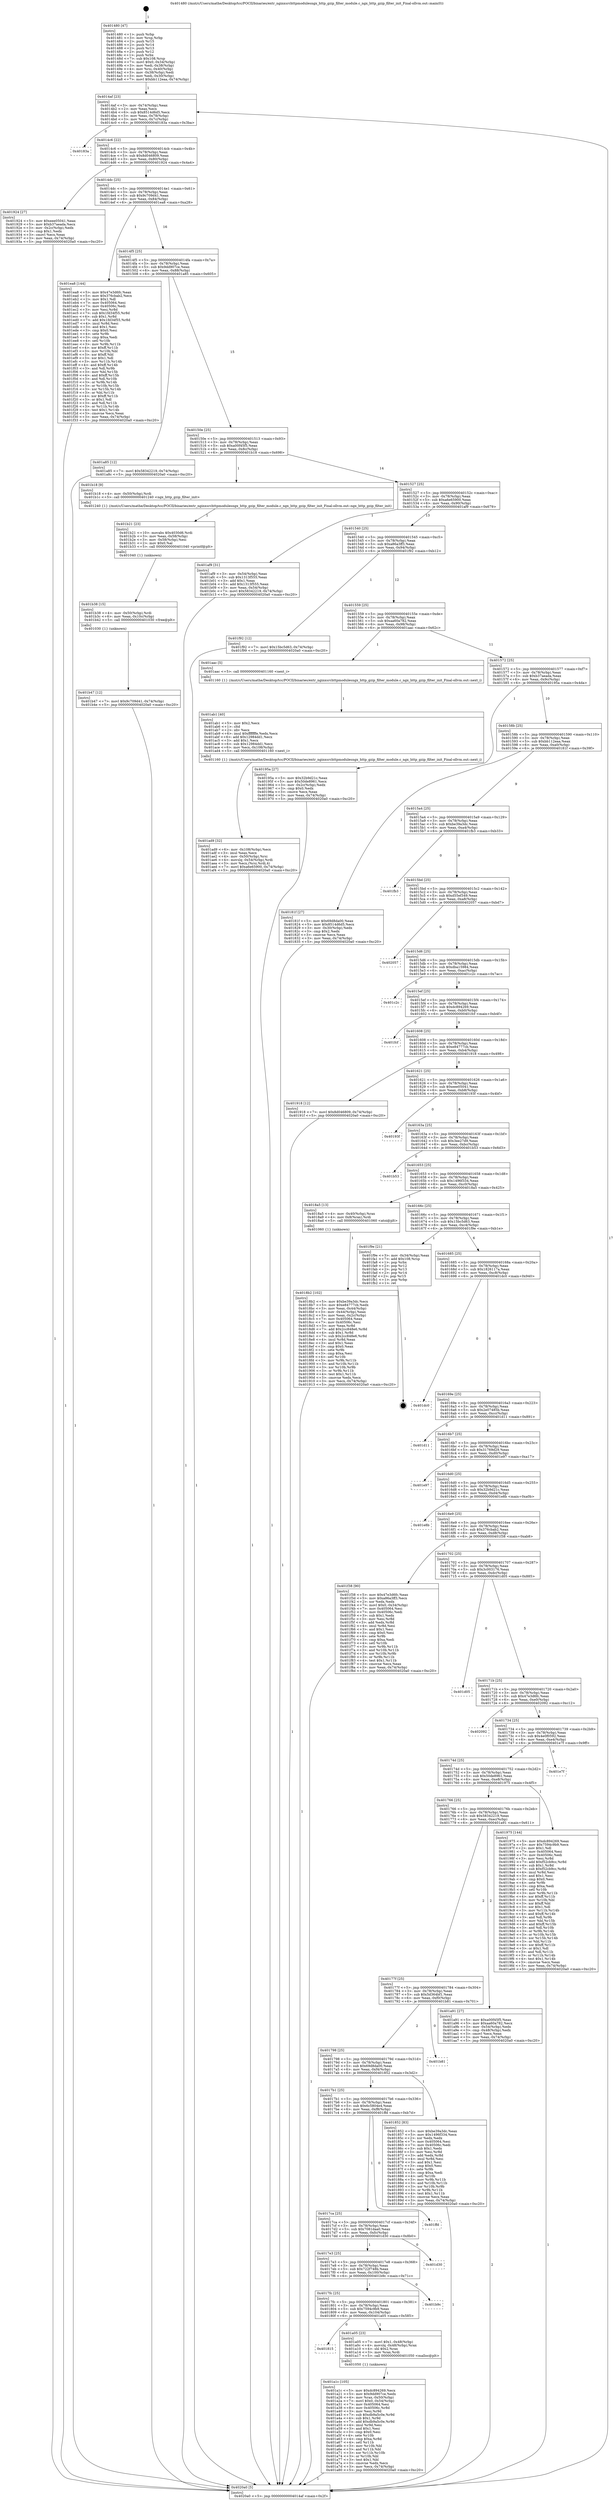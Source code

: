 digraph "0x401480" {
  label = "0x401480 (/mnt/c/Users/mathe/Desktop/tcc/POCII/binaries/extr_nginxsrchttpmodulesngx_http_gzip_filter_module.c_ngx_http_gzip_filter_init_Final-ollvm.out::main(0))"
  labelloc = "t"
  node[shape=record]

  Entry [label="",width=0.3,height=0.3,shape=circle,fillcolor=black,style=filled]
  "0x4014af" [label="{
     0x4014af [23]\l
     | [instrs]\l
     &nbsp;&nbsp;0x4014af \<+3\>: mov -0x74(%rbp),%eax\l
     &nbsp;&nbsp;0x4014b2 \<+2\>: mov %eax,%ecx\l
     &nbsp;&nbsp;0x4014b4 \<+6\>: sub $0x8514d6d5,%ecx\l
     &nbsp;&nbsp;0x4014ba \<+3\>: mov %eax,-0x78(%rbp)\l
     &nbsp;&nbsp;0x4014bd \<+3\>: mov %ecx,-0x7c(%rbp)\l
     &nbsp;&nbsp;0x4014c0 \<+6\>: je 000000000040183a \<main+0x3ba\>\l
  }"]
  "0x40183a" [label="{
     0x40183a\l
  }", style=dashed]
  "0x4014c6" [label="{
     0x4014c6 [22]\l
     | [instrs]\l
     &nbsp;&nbsp;0x4014c6 \<+5\>: jmp 00000000004014cb \<main+0x4b\>\l
     &nbsp;&nbsp;0x4014cb \<+3\>: mov -0x78(%rbp),%eax\l
     &nbsp;&nbsp;0x4014ce \<+5\>: sub $0x8d046809,%eax\l
     &nbsp;&nbsp;0x4014d3 \<+3\>: mov %eax,-0x80(%rbp)\l
     &nbsp;&nbsp;0x4014d6 \<+6\>: je 0000000000401924 \<main+0x4a4\>\l
  }"]
  Exit [label="",width=0.3,height=0.3,shape=circle,fillcolor=black,style=filled,peripheries=2]
  "0x401924" [label="{
     0x401924 [27]\l
     | [instrs]\l
     &nbsp;&nbsp;0x401924 \<+5\>: mov $0xeee05041,%eax\l
     &nbsp;&nbsp;0x401929 \<+5\>: mov $0xb37aeada,%ecx\l
     &nbsp;&nbsp;0x40192e \<+3\>: mov -0x2c(%rbp),%edx\l
     &nbsp;&nbsp;0x401931 \<+3\>: cmp $0x1,%edx\l
     &nbsp;&nbsp;0x401934 \<+3\>: cmovl %ecx,%eax\l
     &nbsp;&nbsp;0x401937 \<+3\>: mov %eax,-0x74(%rbp)\l
     &nbsp;&nbsp;0x40193a \<+5\>: jmp 00000000004020a0 \<main+0xc20\>\l
  }"]
  "0x4014dc" [label="{
     0x4014dc [25]\l
     | [instrs]\l
     &nbsp;&nbsp;0x4014dc \<+5\>: jmp 00000000004014e1 \<main+0x61\>\l
     &nbsp;&nbsp;0x4014e1 \<+3\>: mov -0x78(%rbp),%eax\l
     &nbsp;&nbsp;0x4014e4 \<+5\>: sub $0x9c709d41,%eax\l
     &nbsp;&nbsp;0x4014e9 \<+6\>: mov %eax,-0x84(%rbp)\l
     &nbsp;&nbsp;0x4014ef \<+6\>: je 0000000000401ea8 \<main+0xa28\>\l
  }"]
  "0x401b47" [label="{
     0x401b47 [12]\l
     | [instrs]\l
     &nbsp;&nbsp;0x401b47 \<+7\>: movl $0x9c709d41,-0x74(%rbp)\l
     &nbsp;&nbsp;0x401b4e \<+5\>: jmp 00000000004020a0 \<main+0xc20\>\l
  }"]
  "0x401ea8" [label="{
     0x401ea8 [144]\l
     | [instrs]\l
     &nbsp;&nbsp;0x401ea8 \<+5\>: mov $0x47e3d6fc,%eax\l
     &nbsp;&nbsp;0x401ead \<+5\>: mov $0x376cbab2,%ecx\l
     &nbsp;&nbsp;0x401eb2 \<+2\>: mov $0x1,%dl\l
     &nbsp;&nbsp;0x401eb4 \<+7\>: mov 0x405064,%esi\l
     &nbsp;&nbsp;0x401ebb \<+7\>: mov 0x40506c,%edi\l
     &nbsp;&nbsp;0x401ec2 \<+3\>: mov %esi,%r8d\l
     &nbsp;&nbsp;0x401ec5 \<+7\>: sub $0x1fd34f55,%r8d\l
     &nbsp;&nbsp;0x401ecc \<+4\>: sub $0x1,%r8d\l
     &nbsp;&nbsp;0x401ed0 \<+7\>: add $0x1fd34f55,%r8d\l
     &nbsp;&nbsp;0x401ed7 \<+4\>: imul %r8d,%esi\l
     &nbsp;&nbsp;0x401edb \<+3\>: and $0x1,%esi\l
     &nbsp;&nbsp;0x401ede \<+3\>: cmp $0x0,%esi\l
     &nbsp;&nbsp;0x401ee1 \<+4\>: sete %r9b\l
     &nbsp;&nbsp;0x401ee5 \<+3\>: cmp $0xa,%edi\l
     &nbsp;&nbsp;0x401ee8 \<+4\>: setl %r10b\l
     &nbsp;&nbsp;0x401eec \<+3\>: mov %r9b,%r11b\l
     &nbsp;&nbsp;0x401eef \<+4\>: xor $0xff,%r11b\l
     &nbsp;&nbsp;0x401ef3 \<+3\>: mov %r10b,%bl\l
     &nbsp;&nbsp;0x401ef6 \<+3\>: xor $0xff,%bl\l
     &nbsp;&nbsp;0x401ef9 \<+3\>: xor $0x1,%dl\l
     &nbsp;&nbsp;0x401efc \<+3\>: mov %r11b,%r14b\l
     &nbsp;&nbsp;0x401eff \<+4\>: and $0xff,%r14b\l
     &nbsp;&nbsp;0x401f03 \<+3\>: and %dl,%r9b\l
     &nbsp;&nbsp;0x401f06 \<+3\>: mov %bl,%r15b\l
     &nbsp;&nbsp;0x401f09 \<+4\>: and $0xff,%r15b\l
     &nbsp;&nbsp;0x401f0d \<+3\>: and %dl,%r10b\l
     &nbsp;&nbsp;0x401f10 \<+3\>: or %r9b,%r14b\l
     &nbsp;&nbsp;0x401f13 \<+3\>: or %r10b,%r15b\l
     &nbsp;&nbsp;0x401f16 \<+3\>: xor %r15b,%r14b\l
     &nbsp;&nbsp;0x401f19 \<+3\>: or %bl,%r11b\l
     &nbsp;&nbsp;0x401f1c \<+4\>: xor $0xff,%r11b\l
     &nbsp;&nbsp;0x401f20 \<+3\>: or $0x1,%dl\l
     &nbsp;&nbsp;0x401f23 \<+3\>: and %dl,%r11b\l
     &nbsp;&nbsp;0x401f26 \<+3\>: or %r11b,%r14b\l
     &nbsp;&nbsp;0x401f29 \<+4\>: test $0x1,%r14b\l
     &nbsp;&nbsp;0x401f2d \<+3\>: cmovne %ecx,%eax\l
     &nbsp;&nbsp;0x401f30 \<+3\>: mov %eax,-0x74(%rbp)\l
     &nbsp;&nbsp;0x401f33 \<+5\>: jmp 00000000004020a0 \<main+0xc20\>\l
  }"]
  "0x4014f5" [label="{
     0x4014f5 [25]\l
     | [instrs]\l
     &nbsp;&nbsp;0x4014f5 \<+5\>: jmp 00000000004014fa \<main+0x7a\>\l
     &nbsp;&nbsp;0x4014fa \<+3\>: mov -0x78(%rbp),%eax\l
     &nbsp;&nbsp;0x4014fd \<+5\>: sub $0x9dd907ce,%eax\l
     &nbsp;&nbsp;0x401502 \<+6\>: mov %eax,-0x88(%rbp)\l
     &nbsp;&nbsp;0x401508 \<+6\>: je 0000000000401a85 \<main+0x605\>\l
  }"]
  "0x401b38" [label="{
     0x401b38 [15]\l
     | [instrs]\l
     &nbsp;&nbsp;0x401b38 \<+4\>: mov -0x50(%rbp),%rdi\l
     &nbsp;&nbsp;0x401b3c \<+6\>: mov %eax,-0x10c(%rbp)\l
     &nbsp;&nbsp;0x401b42 \<+5\>: call 0000000000401030 \<free@plt\>\l
     | [calls]\l
     &nbsp;&nbsp;0x401030 \{1\} (unknown)\l
  }"]
  "0x401a85" [label="{
     0x401a85 [12]\l
     | [instrs]\l
     &nbsp;&nbsp;0x401a85 \<+7\>: movl $0x58342219,-0x74(%rbp)\l
     &nbsp;&nbsp;0x401a8c \<+5\>: jmp 00000000004020a0 \<main+0xc20\>\l
  }"]
  "0x40150e" [label="{
     0x40150e [25]\l
     | [instrs]\l
     &nbsp;&nbsp;0x40150e \<+5\>: jmp 0000000000401513 \<main+0x93\>\l
     &nbsp;&nbsp;0x401513 \<+3\>: mov -0x78(%rbp),%eax\l
     &nbsp;&nbsp;0x401516 \<+5\>: sub $0xa00f45f5,%eax\l
     &nbsp;&nbsp;0x40151b \<+6\>: mov %eax,-0x8c(%rbp)\l
     &nbsp;&nbsp;0x401521 \<+6\>: je 0000000000401b18 \<main+0x698\>\l
  }"]
  "0x401b21" [label="{
     0x401b21 [23]\l
     | [instrs]\l
     &nbsp;&nbsp;0x401b21 \<+10\>: movabs $0x4030d6,%rdi\l
     &nbsp;&nbsp;0x401b2b \<+3\>: mov %eax,-0x58(%rbp)\l
     &nbsp;&nbsp;0x401b2e \<+3\>: mov -0x58(%rbp),%esi\l
     &nbsp;&nbsp;0x401b31 \<+2\>: mov $0x0,%al\l
     &nbsp;&nbsp;0x401b33 \<+5\>: call 0000000000401040 \<printf@plt\>\l
     | [calls]\l
     &nbsp;&nbsp;0x401040 \{1\} (unknown)\l
  }"]
  "0x401b18" [label="{
     0x401b18 [9]\l
     | [instrs]\l
     &nbsp;&nbsp;0x401b18 \<+4\>: mov -0x50(%rbp),%rdi\l
     &nbsp;&nbsp;0x401b1c \<+5\>: call 0000000000401240 \<ngx_http_gzip_filter_init\>\l
     | [calls]\l
     &nbsp;&nbsp;0x401240 \{1\} (/mnt/c/Users/mathe/Desktop/tcc/POCII/binaries/extr_nginxsrchttpmodulesngx_http_gzip_filter_module.c_ngx_http_gzip_filter_init_Final-ollvm.out::ngx_http_gzip_filter_init)\l
  }"]
  "0x401527" [label="{
     0x401527 [25]\l
     | [instrs]\l
     &nbsp;&nbsp;0x401527 \<+5\>: jmp 000000000040152c \<main+0xac\>\l
     &nbsp;&nbsp;0x40152c \<+3\>: mov -0x78(%rbp),%eax\l
     &nbsp;&nbsp;0x40152f \<+5\>: sub $0xa6e65900,%eax\l
     &nbsp;&nbsp;0x401534 \<+6\>: mov %eax,-0x90(%rbp)\l
     &nbsp;&nbsp;0x40153a \<+6\>: je 0000000000401af9 \<main+0x679\>\l
  }"]
  "0x401ad9" [label="{
     0x401ad9 [32]\l
     | [instrs]\l
     &nbsp;&nbsp;0x401ad9 \<+6\>: mov -0x108(%rbp),%ecx\l
     &nbsp;&nbsp;0x401adf \<+3\>: imul %eax,%ecx\l
     &nbsp;&nbsp;0x401ae2 \<+4\>: mov -0x50(%rbp),%rsi\l
     &nbsp;&nbsp;0x401ae6 \<+4\>: movslq -0x54(%rbp),%rdi\l
     &nbsp;&nbsp;0x401aea \<+3\>: mov %ecx,(%rsi,%rdi,4)\l
     &nbsp;&nbsp;0x401aed \<+7\>: movl $0xa6e65900,-0x74(%rbp)\l
     &nbsp;&nbsp;0x401af4 \<+5\>: jmp 00000000004020a0 \<main+0xc20\>\l
  }"]
  "0x401af9" [label="{
     0x401af9 [31]\l
     | [instrs]\l
     &nbsp;&nbsp;0x401af9 \<+3\>: mov -0x54(%rbp),%eax\l
     &nbsp;&nbsp;0x401afc \<+5\>: sub $0x1313f555,%eax\l
     &nbsp;&nbsp;0x401b01 \<+3\>: add $0x1,%eax\l
     &nbsp;&nbsp;0x401b04 \<+5\>: add $0x1313f555,%eax\l
     &nbsp;&nbsp;0x401b09 \<+3\>: mov %eax,-0x54(%rbp)\l
     &nbsp;&nbsp;0x401b0c \<+7\>: movl $0x58342219,-0x74(%rbp)\l
     &nbsp;&nbsp;0x401b13 \<+5\>: jmp 00000000004020a0 \<main+0xc20\>\l
  }"]
  "0x401540" [label="{
     0x401540 [25]\l
     | [instrs]\l
     &nbsp;&nbsp;0x401540 \<+5\>: jmp 0000000000401545 \<main+0xc5\>\l
     &nbsp;&nbsp;0x401545 \<+3\>: mov -0x78(%rbp),%eax\l
     &nbsp;&nbsp;0x401548 \<+5\>: sub $0xa86a3ff3,%eax\l
     &nbsp;&nbsp;0x40154d \<+6\>: mov %eax,-0x94(%rbp)\l
     &nbsp;&nbsp;0x401553 \<+6\>: je 0000000000401f92 \<main+0xb12\>\l
  }"]
  "0x401ab1" [label="{
     0x401ab1 [40]\l
     | [instrs]\l
     &nbsp;&nbsp;0x401ab1 \<+5\>: mov $0x2,%ecx\l
     &nbsp;&nbsp;0x401ab6 \<+1\>: cltd\l
     &nbsp;&nbsp;0x401ab7 \<+2\>: idiv %ecx\l
     &nbsp;&nbsp;0x401ab9 \<+6\>: imul $0xfffffffe,%edx,%ecx\l
     &nbsp;&nbsp;0x401abf \<+6\>: add $0x12984dd1,%ecx\l
     &nbsp;&nbsp;0x401ac5 \<+3\>: add $0x1,%ecx\l
     &nbsp;&nbsp;0x401ac8 \<+6\>: sub $0x12984dd1,%ecx\l
     &nbsp;&nbsp;0x401ace \<+6\>: mov %ecx,-0x108(%rbp)\l
     &nbsp;&nbsp;0x401ad4 \<+5\>: call 0000000000401160 \<next_i\>\l
     | [calls]\l
     &nbsp;&nbsp;0x401160 \{1\} (/mnt/c/Users/mathe/Desktop/tcc/POCII/binaries/extr_nginxsrchttpmodulesngx_http_gzip_filter_module.c_ngx_http_gzip_filter_init_Final-ollvm.out::next_i)\l
  }"]
  "0x401f92" [label="{
     0x401f92 [12]\l
     | [instrs]\l
     &nbsp;&nbsp;0x401f92 \<+7\>: movl $0x15bc5d63,-0x74(%rbp)\l
     &nbsp;&nbsp;0x401f99 \<+5\>: jmp 00000000004020a0 \<main+0xc20\>\l
  }"]
  "0x401559" [label="{
     0x401559 [25]\l
     | [instrs]\l
     &nbsp;&nbsp;0x401559 \<+5\>: jmp 000000000040155e \<main+0xde\>\l
     &nbsp;&nbsp;0x40155e \<+3\>: mov -0x78(%rbp),%eax\l
     &nbsp;&nbsp;0x401561 \<+5\>: sub $0xaa60a782,%eax\l
     &nbsp;&nbsp;0x401566 \<+6\>: mov %eax,-0x98(%rbp)\l
     &nbsp;&nbsp;0x40156c \<+6\>: je 0000000000401aac \<main+0x62c\>\l
  }"]
  "0x401a1c" [label="{
     0x401a1c [105]\l
     | [instrs]\l
     &nbsp;&nbsp;0x401a1c \<+5\>: mov $0xdc894269,%ecx\l
     &nbsp;&nbsp;0x401a21 \<+5\>: mov $0x9dd907ce,%edx\l
     &nbsp;&nbsp;0x401a26 \<+4\>: mov %rax,-0x50(%rbp)\l
     &nbsp;&nbsp;0x401a2a \<+7\>: movl $0x0,-0x54(%rbp)\l
     &nbsp;&nbsp;0x401a31 \<+7\>: mov 0x405064,%esi\l
     &nbsp;&nbsp;0x401a38 \<+8\>: mov 0x40506c,%r8d\l
     &nbsp;&nbsp;0x401a40 \<+3\>: mov %esi,%r9d\l
     &nbsp;&nbsp;0x401a43 \<+7\>: sub $0xdb9a5c0e,%r9d\l
     &nbsp;&nbsp;0x401a4a \<+4\>: sub $0x1,%r9d\l
     &nbsp;&nbsp;0x401a4e \<+7\>: add $0xdb9a5c0e,%r9d\l
     &nbsp;&nbsp;0x401a55 \<+4\>: imul %r9d,%esi\l
     &nbsp;&nbsp;0x401a59 \<+3\>: and $0x1,%esi\l
     &nbsp;&nbsp;0x401a5c \<+3\>: cmp $0x0,%esi\l
     &nbsp;&nbsp;0x401a5f \<+4\>: sete %r10b\l
     &nbsp;&nbsp;0x401a63 \<+4\>: cmp $0xa,%r8d\l
     &nbsp;&nbsp;0x401a67 \<+4\>: setl %r11b\l
     &nbsp;&nbsp;0x401a6b \<+3\>: mov %r10b,%bl\l
     &nbsp;&nbsp;0x401a6e \<+3\>: and %r11b,%bl\l
     &nbsp;&nbsp;0x401a71 \<+3\>: xor %r11b,%r10b\l
     &nbsp;&nbsp;0x401a74 \<+3\>: or %r10b,%bl\l
     &nbsp;&nbsp;0x401a77 \<+3\>: test $0x1,%bl\l
     &nbsp;&nbsp;0x401a7a \<+3\>: cmovne %edx,%ecx\l
     &nbsp;&nbsp;0x401a7d \<+3\>: mov %ecx,-0x74(%rbp)\l
     &nbsp;&nbsp;0x401a80 \<+5\>: jmp 00000000004020a0 \<main+0xc20\>\l
  }"]
  "0x401aac" [label="{
     0x401aac [5]\l
     | [instrs]\l
     &nbsp;&nbsp;0x401aac \<+5\>: call 0000000000401160 \<next_i\>\l
     | [calls]\l
     &nbsp;&nbsp;0x401160 \{1\} (/mnt/c/Users/mathe/Desktop/tcc/POCII/binaries/extr_nginxsrchttpmodulesngx_http_gzip_filter_module.c_ngx_http_gzip_filter_init_Final-ollvm.out::next_i)\l
  }"]
  "0x401572" [label="{
     0x401572 [25]\l
     | [instrs]\l
     &nbsp;&nbsp;0x401572 \<+5\>: jmp 0000000000401577 \<main+0xf7\>\l
     &nbsp;&nbsp;0x401577 \<+3\>: mov -0x78(%rbp),%eax\l
     &nbsp;&nbsp;0x40157a \<+5\>: sub $0xb37aeada,%eax\l
     &nbsp;&nbsp;0x40157f \<+6\>: mov %eax,-0x9c(%rbp)\l
     &nbsp;&nbsp;0x401585 \<+6\>: je 000000000040195a \<main+0x4da\>\l
  }"]
  "0x401815" [label="{
     0x401815\l
  }", style=dashed]
  "0x40195a" [label="{
     0x40195a [27]\l
     | [instrs]\l
     &nbsp;&nbsp;0x40195a \<+5\>: mov $0x32b9d21c,%eax\l
     &nbsp;&nbsp;0x40195f \<+5\>: mov $0x50de8961,%ecx\l
     &nbsp;&nbsp;0x401964 \<+3\>: mov -0x2c(%rbp),%edx\l
     &nbsp;&nbsp;0x401967 \<+3\>: cmp $0x0,%edx\l
     &nbsp;&nbsp;0x40196a \<+3\>: cmove %ecx,%eax\l
     &nbsp;&nbsp;0x40196d \<+3\>: mov %eax,-0x74(%rbp)\l
     &nbsp;&nbsp;0x401970 \<+5\>: jmp 00000000004020a0 \<main+0xc20\>\l
  }"]
  "0x40158b" [label="{
     0x40158b [25]\l
     | [instrs]\l
     &nbsp;&nbsp;0x40158b \<+5\>: jmp 0000000000401590 \<main+0x110\>\l
     &nbsp;&nbsp;0x401590 \<+3\>: mov -0x78(%rbp),%eax\l
     &nbsp;&nbsp;0x401593 \<+5\>: sub $0xbb112eaa,%eax\l
     &nbsp;&nbsp;0x401598 \<+6\>: mov %eax,-0xa0(%rbp)\l
     &nbsp;&nbsp;0x40159e \<+6\>: je 000000000040181f \<main+0x39f\>\l
  }"]
  "0x401a05" [label="{
     0x401a05 [23]\l
     | [instrs]\l
     &nbsp;&nbsp;0x401a05 \<+7\>: movl $0x1,-0x48(%rbp)\l
     &nbsp;&nbsp;0x401a0c \<+4\>: movslq -0x48(%rbp),%rax\l
     &nbsp;&nbsp;0x401a10 \<+4\>: shl $0x2,%rax\l
     &nbsp;&nbsp;0x401a14 \<+3\>: mov %rax,%rdi\l
     &nbsp;&nbsp;0x401a17 \<+5\>: call 0000000000401050 \<malloc@plt\>\l
     | [calls]\l
     &nbsp;&nbsp;0x401050 \{1\} (unknown)\l
  }"]
  "0x40181f" [label="{
     0x40181f [27]\l
     | [instrs]\l
     &nbsp;&nbsp;0x40181f \<+5\>: mov $0x69d8da00,%eax\l
     &nbsp;&nbsp;0x401824 \<+5\>: mov $0x8514d6d5,%ecx\l
     &nbsp;&nbsp;0x401829 \<+3\>: mov -0x30(%rbp),%edx\l
     &nbsp;&nbsp;0x40182c \<+3\>: cmp $0x2,%edx\l
     &nbsp;&nbsp;0x40182f \<+3\>: cmovne %ecx,%eax\l
     &nbsp;&nbsp;0x401832 \<+3\>: mov %eax,-0x74(%rbp)\l
     &nbsp;&nbsp;0x401835 \<+5\>: jmp 00000000004020a0 \<main+0xc20\>\l
  }"]
  "0x4015a4" [label="{
     0x4015a4 [25]\l
     | [instrs]\l
     &nbsp;&nbsp;0x4015a4 \<+5\>: jmp 00000000004015a9 \<main+0x129\>\l
     &nbsp;&nbsp;0x4015a9 \<+3\>: mov -0x78(%rbp),%eax\l
     &nbsp;&nbsp;0x4015ac \<+5\>: sub $0xbe39a3dc,%eax\l
     &nbsp;&nbsp;0x4015b1 \<+6\>: mov %eax,-0xa4(%rbp)\l
     &nbsp;&nbsp;0x4015b7 \<+6\>: je 0000000000401fb3 \<main+0xb33\>\l
  }"]
  "0x4020a0" [label="{
     0x4020a0 [5]\l
     | [instrs]\l
     &nbsp;&nbsp;0x4020a0 \<+5\>: jmp 00000000004014af \<main+0x2f\>\l
  }"]
  "0x401480" [label="{
     0x401480 [47]\l
     | [instrs]\l
     &nbsp;&nbsp;0x401480 \<+1\>: push %rbp\l
     &nbsp;&nbsp;0x401481 \<+3\>: mov %rsp,%rbp\l
     &nbsp;&nbsp;0x401484 \<+2\>: push %r15\l
     &nbsp;&nbsp;0x401486 \<+2\>: push %r14\l
     &nbsp;&nbsp;0x401488 \<+2\>: push %r13\l
     &nbsp;&nbsp;0x40148a \<+2\>: push %r12\l
     &nbsp;&nbsp;0x40148c \<+1\>: push %rbx\l
     &nbsp;&nbsp;0x40148d \<+7\>: sub $0x108,%rsp\l
     &nbsp;&nbsp;0x401494 \<+7\>: movl $0x0,-0x34(%rbp)\l
     &nbsp;&nbsp;0x40149b \<+3\>: mov %edi,-0x38(%rbp)\l
     &nbsp;&nbsp;0x40149e \<+4\>: mov %rsi,-0x40(%rbp)\l
     &nbsp;&nbsp;0x4014a2 \<+3\>: mov -0x38(%rbp),%edi\l
     &nbsp;&nbsp;0x4014a5 \<+3\>: mov %edi,-0x30(%rbp)\l
     &nbsp;&nbsp;0x4014a8 \<+7\>: movl $0xbb112eaa,-0x74(%rbp)\l
  }"]
  "0x4017fc" [label="{
     0x4017fc [25]\l
     | [instrs]\l
     &nbsp;&nbsp;0x4017fc \<+5\>: jmp 0000000000401801 \<main+0x381\>\l
     &nbsp;&nbsp;0x401801 \<+3\>: mov -0x78(%rbp),%eax\l
     &nbsp;&nbsp;0x401804 \<+5\>: sub $0x7594c9b9,%eax\l
     &nbsp;&nbsp;0x401809 \<+6\>: mov %eax,-0x104(%rbp)\l
     &nbsp;&nbsp;0x40180f \<+6\>: je 0000000000401a05 \<main+0x585\>\l
  }"]
  "0x401fb3" [label="{
     0x401fb3\l
  }", style=dashed]
  "0x4015bd" [label="{
     0x4015bd [25]\l
     | [instrs]\l
     &nbsp;&nbsp;0x4015bd \<+5\>: jmp 00000000004015c2 \<main+0x142\>\l
     &nbsp;&nbsp;0x4015c2 \<+3\>: mov -0x78(%rbp),%eax\l
     &nbsp;&nbsp;0x4015c5 \<+5\>: sub $0xd55ef349,%eax\l
     &nbsp;&nbsp;0x4015ca \<+6\>: mov %eax,-0xa8(%rbp)\l
     &nbsp;&nbsp;0x4015d0 \<+6\>: je 0000000000402057 \<main+0xbd7\>\l
  }"]
  "0x401b9c" [label="{
     0x401b9c\l
  }", style=dashed]
  "0x402057" [label="{
     0x402057\l
  }", style=dashed]
  "0x4015d6" [label="{
     0x4015d6 [25]\l
     | [instrs]\l
     &nbsp;&nbsp;0x4015d6 \<+5\>: jmp 00000000004015db \<main+0x15b\>\l
     &nbsp;&nbsp;0x4015db \<+3\>: mov -0x78(%rbp),%eax\l
     &nbsp;&nbsp;0x4015de \<+5\>: sub $0xdba15984,%eax\l
     &nbsp;&nbsp;0x4015e3 \<+6\>: mov %eax,-0xac(%rbp)\l
     &nbsp;&nbsp;0x4015e9 \<+6\>: je 0000000000401c2c \<main+0x7ac\>\l
  }"]
  "0x4017e3" [label="{
     0x4017e3 [25]\l
     | [instrs]\l
     &nbsp;&nbsp;0x4017e3 \<+5\>: jmp 00000000004017e8 \<main+0x368\>\l
     &nbsp;&nbsp;0x4017e8 \<+3\>: mov -0x78(%rbp),%eax\l
     &nbsp;&nbsp;0x4017eb \<+5\>: sub $0x722f748b,%eax\l
     &nbsp;&nbsp;0x4017f0 \<+6\>: mov %eax,-0x100(%rbp)\l
     &nbsp;&nbsp;0x4017f6 \<+6\>: je 0000000000401b9c \<main+0x71c\>\l
  }"]
  "0x401c2c" [label="{
     0x401c2c\l
  }", style=dashed]
  "0x4015ef" [label="{
     0x4015ef [25]\l
     | [instrs]\l
     &nbsp;&nbsp;0x4015ef \<+5\>: jmp 00000000004015f4 \<main+0x174\>\l
     &nbsp;&nbsp;0x4015f4 \<+3\>: mov -0x78(%rbp),%eax\l
     &nbsp;&nbsp;0x4015f7 \<+5\>: sub $0xdc894269,%eax\l
     &nbsp;&nbsp;0x4015fc \<+6\>: mov %eax,-0xb0(%rbp)\l
     &nbsp;&nbsp;0x401602 \<+6\>: je 0000000000401fcf \<main+0xb4f\>\l
  }"]
  "0x401d30" [label="{
     0x401d30\l
  }", style=dashed]
  "0x401fcf" [label="{
     0x401fcf\l
  }", style=dashed]
  "0x401608" [label="{
     0x401608 [25]\l
     | [instrs]\l
     &nbsp;&nbsp;0x401608 \<+5\>: jmp 000000000040160d \<main+0x18d\>\l
     &nbsp;&nbsp;0x40160d \<+3\>: mov -0x78(%rbp),%eax\l
     &nbsp;&nbsp;0x401610 \<+5\>: sub $0xe84777cb,%eax\l
     &nbsp;&nbsp;0x401615 \<+6\>: mov %eax,-0xb4(%rbp)\l
     &nbsp;&nbsp;0x40161b \<+6\>: je 0000000000401918 \<main+0x498\>\l
  }"]
  "0x4017ca" [label="{
     0x4017ca [25]\l
     | [instrs]\l
     &nbsp;&nbsp;0x4017ca \<+5\>: jmp 00000000004017cf \<main+0x34f\>\l
     &nbsp;&nbsp;0x4017cf \<+3\>: mov -0x78(%rbp),%eax\l
     &nbsp;&nbsp;0x4017d2 \<+5\>: sub $0x7081daa0,%eax\l
     &nbsp;&nbsp;0x4017d7 \<+6\>: mov %eax,-0xfc(%rbp)\l
     &nbsp;&nbsp;0x4017dd \<+6\>: je 0000000000401d30 \<main+0x8b0\>\l
  }"]
  "0x401918" [label="{
     0x401918 [12]\l
     | [instrs]\l
     &nbsp;&nbsp;0x401918 \<+7\>: movl $0x8d046809,-0x74(%rbp)\l
     &nbsp;&nbsp;0x40191f \<+5\>: jmp 00000000004020a0 \<main+0xc20\>\l
  }"]
  "0x401621" [label="{
     0x401621 [25]\l
     | [instrs]\l
     &nbsp;&nbsp;0x401621 \<+5\>: jmp 0000000000401626 \<main+0x1a6\>\l
     &nbsp;&nbsp;0x401626 \<+3\>: mov -0x78(%rbp),%eax\l
     &nbsp;&nbsp;0x401629 \<+5\>: sub $0xeee05041,%eax\l
     &nbsp;&nbsp;0x40162e \<+6\>: mov %eax,-0xb8(%rbp)\l
     &nbsp;&nbsp;0x401634 \<+6\>: je 000000000040193f \<main+0x4bf\>\l
  }"]
  "0x401ffd" [label="{
     0x401ffd\l
  }", style=dashed]
  "0x40193f" [label="{
     0x40193f\l
  }", style=dashed]
  "0x40163a" [label="{
     0x40163a [25]\l
     | [instrs]\l
     &nbsp;&nbsp;0x40163a \<+5\>: jmp 000000000040163f \<main+0x1bf\>\l
     &nbsp;&nbsp;0x40163f \<+3\>: mov -0x78(%rbp),%eax\l
     &nbsp;&nbsp;0x401642 \<+5\>: sub $0x3ee27d9,%eax\l
     &nbsp;&nbsp;0x401647 \<+6\>: mov %eax,-0xbc(%rbp)\l
     &nbsp;&nbsp;0x40164d \<+6\>: je 0000000000401b53 \<main+0x6d3\>\l
  }"]
  "0x4018b2" [label="{
     0x4018b2 [102]\l
     | [instrs]\l
     &nbsp;&nbsp;0x4018b2 \<+5\>: mov $0xbe39a3dc,%ecx\l
     &nbsp;&nbsp;0x4018b7 \<+5\>: mov $0xe84777cb,%edx\l
     &nbsp;&nbsp;0x4018bc \<+3\>: mov %eax,-0x44(%rbp)\l
     &nbsp;&nbsp;0x4018bf \<+3\>: mov -0x44(%rbp),%eax\l
     &nbsp;&nbsp;0x4018c2 \<+3\>: mov %eax,-0x2c(%rbp)\l
     &nbsp;&nbsp;0x4018c5 \<+7\>: mov 0x405064,%eax\l
     &nbsp;&nbsp;0x4018cc \<+7\>: mov 0x40506c,%esi\l
     &nbsp;&nbsp;0x4018d3 \<+3\>: mov %eax,%r8d\l
     &nbsp;&nbsp;0x4018d6 \<+7\>: add $0x2cc848e6,%r8d\l
     &nbsp;&nbsp;0x4018dd \<+4\>: sub $0x1,%r8d\l
     &nbsp;&nbsp;0x4018e1 \<+7\>: sub $0x2cc848e6,%r8d\l
     &nbsp;&nbsp;0x4018e8 \<+4\>: imul %r8d,%eax\l
     &nbsp;&nbsp;0x4018ec \<+3\>: and $0x1,%eax\l
     &nbsp;&nbsp;0x4018ef \<+3\>: cmp $0x0,%eax\l
     &nbsp;&nbsp;0x4018f2 \<+4\>: sete %r9b\l
     &nbsp;&nbsp;0x4018f6 \<+3\>: cmp $0xa,%esi\l
     &nbsp;&nbsp;0x4018f9 \<+4\>: setl %r10b\l
     &nbsp;&nbsp;0x4018fd \<+3\>: mov %r9b,%r11b\l
     &nbsp;&nbsp;0x401900 \<+3\>: and %r10b,%r11b\l
     &nbsp;&nbsp;0x401903 \<+3\>: xor %r10b,%r9b\l
     &nbsp;&nbsp;0x401906 \<+3\>: or %r9b,%r11b\l
     &nbsp;&nbsp;0x401909 \<+4\>: test $0x1,%r11b\l
     &nbsp;&nbsp;0x40190d \<+3\>: cmovne %edx,%ecx\l
     &nbsp;&nbsp;0x401910 \<+3\>: mov %ecx,-0x74(%rbp)\l
     &nbsp;&nbsp;0x401913 \<+5\>: jmp 00000000004020a0 \<main+0xc20\>\l
  }"]
  "0x401b53" [label="{
     0x401b53\l
  }", style=dashed]
  "0x401653" [label="{
     0x401653 [25]\l
     | [instrs]\l
     &nbsp;&nbsp;0x401653 \<+5\>: jmp 0000000000401658 \<main+0x1d8\>\l
     &nbsp;&nbsp;0x401658 \<+3\>: mov -0x78(%rbp),%eax\l
     &nbsp;&nbsp;0x40165b \<+5\>: sub $0x1496f334,%eax\l
     &nbsp;&nbsp;0x401660 \<+6\>: mov %eax,-0xc0(%rbp)\l
     &nbsp;&nbsp;0x401666 \<+6\>: je 00000000004018a5 \<main+0x425\>\l
  }"]
  "0x4017b1" [label="{
     0x4017b1 [25]\l
     | [instrs]\l
     &nbsp;&nbsp;0x4017b1 \<+5\>: jmp 00000000004017b6 \<main+0x336\>\l
     &nbsp;&nbsp;0x4017b6 \<+3\>: mov -0x78(%rbp),%eax\l
     &nbsp;&nbsp;0x4017b9 \<+5\>: sub $0x6c5804e4,%eax\l
     &nbsp;&nbsp;0x4017be \<+6\>: mov %eax,-0xf8(%rbp)\l
     &nbsp;&nbsp;0x4017c4 \<+6\>: je 0000000000401ffd \<main+0xb7d\>\l
  }"]
  "0x4018a5" [label="{
     0x4018a5 [13]\l
     | [instrs]\l
     &nbsp;&nbsp;0x4018a5 \<+4\>: mov -0x40(%rbp),%rax\l
     &nbsp;&nbsp;0x4018a9 \<+4\>: mov 0x8(%rax),%rdi\l
     &nbsp;&nbsp;0x4018ad \<+5\>: call 0000000000401060 \<atoi@plt\>\l
     | [calls]\l
     &nbsp;&nbsp;0x401060 \{1\} (unknown)\l
  }"]
  "0x40166c" [label="{
     0x40166c [25]\l
     | [instrs]\l
     &nbsp;&nbsp;0x40166c \<+5\>: jmp 0000000000401671 \<main+0x1f1\>\l
     &nbsp;&nbsp;0x401671 \<+3\>: mov -0x78(%rbp),%eax\l
     &nbsp;&nbsp;0x401674 \<+5\>: sub $0x15bc5d63,%eax\l
     &nbsp;&nbsp;0x401679 \<+6\>: mov %eax,-0xc4(%rbp)\l
     &nbsp;&nbsp;0x40167f \<+6\>: je 0000000000401f9e \<main+0xb1e\>\l
  }"]
  "0x401852" [label="{
     0x401852 [83]\l
     | [instrs]\l
     &nbsp;&nbsp;0x401852 \<+5\>: mov $0xbe39a3dc,%eax\l
     &nbsp;&nbsp;0x401857 \<+5\>: mov $0x1496f334,%ecx\l
     &nbsp;&nbsp;0x40185c \<+2\>: xor %edx,%edx\l
     &nbsp;&nbsp;0x40185e \<+7\>: mov 0x405064,%esi\l
     &nbsp;&nbsp;0x401865 \<+7\>: mov 0x40506c,%edi\l
     &nbsp;&nbsp;0x40186c \<+3\>: sub $0x1,%edx\l
     &nbsp;&nbsp;0x40186f \<+3\>: mov %esi,%r8d\l
     &nbsp;&nbsp;0x401872 \<+3\>: add %edx,%r8d\l
     &nbsp;&nbsp;0x401875 \<+4\>: imul %r8d,%esi\l
     &nbsp;&nbsp;0x401879 \<+3\>: and $0x1,%esi\l
     &nbsp;&nbsp;0x40187c \<+3\>: cmp $0x0,%esi\l
     &nbsp;&nbsp;0x40187f \<+4\>: sete %r9b\l
     &nbsp;&nbsp;0x401883 \<+3\>: cmp $0xa,%edi\l
     &nbsp;&nbsp;0x401886 \<+4\>: setl %r10b\l
     &nbsp;&nbsp;0x40188a \<+3\>: mov %r9b,%r11b\l
     &nbsp;&nbsp;0x40188d \<+3\>: and %r10b,%r11b\l
     &nbsp;&nbsp;0x401890 \<+3\>: xor %r10b,%r9b\l
     &nbsp;&nbsp;0x401893 \<+3\>: or %r9b,%r11b\l
     &nbsp;&nbsp;0x401896 \<+4\>: test $0x1,%r11b\l
     &nbsp;&nbsp;0x40189a \<+3\>: cmovne %ecx,%eax\l
     &nbsp;&nbsp;0x40189d \<+3\>: mov %eax,-0x74(%rbp)\l
     &nbsp;&nbsp;0x4018a0 \<+5\>: jmp 00000000004020a0 \<main+0xc20\>\l
  }"]
  "0x401f9e" [label="{
     0x401f9e [21]\l
     | [instrs]\l
     &nbsp;&nbsp;0x401f9e \<+3\>: mov -0x34(%rbp),%eax\l
     &nbsp;&nbsp;0x401fa1 \<+7\>: add $0x108,%rsp\l
     &nbsp;&nbsp;0x401fa8 \<+1\>: pop %rbx\l
     &nbsp;&nbsp;0x401fa9 \<+2\>: pop %r12\l
     &nbsp;&nbsp;0x401fab \<+2\>: pop %r13\l
     &nbsp;&nbsp;0x401fad \<+2\>: pop %r14\l
     &nbsp;&nbsp;0x401faf \<+2\>: pop %r15\l
     &nbsp;&nbsp;0x401fb1 \<+1\>: pop %rbp\l
     &nbsp;&nbsp;0x401fb2 \<+1\>: ret\l
  }"]
  "0x401685" [label="{
     0x401685 [25]\l
     | [instrs]\l
     &nbsp;&nbsp;0x401685 \<+5\>: jmp 000000000040168a \<main+0x20a\>\l
     &nbsp;&nbsp;0x40168a \<+3\>: mov -0x78(%rbp),%eax\l
     &nbsp;&nbsp;0x40168d \<+5\>: sub $0x1826117a,%eax\l
     &nbsp;&nbsp;0x401692 \<+6\>: mov %eax,-0xc8(%rbp)\l
     &nbsp;&nbsp;0x401698 \<+6\>: je 0000000000401dc0 \<main+0x940\>\l
  }"]
  "0x401798" [label="{
     0x401798 [25]\l
     | [instrs]\l
     &nbsp;&nbsp;0x401798 \<+5\>: jmp 000000000040179d \<main+0x31d\>\l
     &nbsp;&nbsp;0x40179d \<+3\>: mov -0x78(%rbp),%eax\l
     &nbsp;&nbsp;0x4017a0 \<+5\>: sub $0x69d8da00,%eax\l
     &nbsp;&nbsp;0x4017a5 \<+6\>: mov %eax,-0xf4(%rbp)\l
     &nbsp;&nbsp;0x4017ab \<+6\>: je 0000000000401852 \<main+0x3d2\>\l
  }"]
  "0x401dc0" [label="{
     0x401dc0\l
  }", style=dashed]
  "0x40169e" [label="{
     0x40169e [25]\l
     | [instrs]\l
     &nbsp;&nbsp;0x40169e \<+5\>: jmp 00000000004016a3 \<main+0x223\>\l
     &nbsp;&nbsp;0x4016a3 \<+3\>: mov -0x78(%rbp),%eax\l
     &nbsp;&nbsp;0x4016a6 \<+5\>: sub $0x2e07485b,%eax\l
     &nbsp;&nbsp;0x4016ab \<+6\>: mov %eax,-0xcc(%rbp)\l
     &nbsp;&nbsp;0x4016b1 \<+6\>: je 0000000000401d11 \<main+0x891\>\l
  }"]
  "0x401b81" [label="{
     0x401b81\l
  }", style=dashed]
  "0x401d11" [label="{
     0x401d11\l
  }", style=dashed]
  "0x4016b7" [label="{
     0x4016b7 [25]\l
     | [instrs]\l
     &nbsp;&nbsp;0x4016b7 \<+5\>: jmp 00000000004016bc \<main+0x23c\>\l
     &nbsp;&nbsp;0x4016bc \<+3\>: mov -0x78(%rbp),%eax\l
     &nbsp;&nbsp;0x4016bf \<+5\>: sub $0x31769d29,%eax\l
     &nbsp;&nbsp;0x4016c4 \<+6\>: mov %eax,-0xd0(%rbp)\l
     &nbsp;&nbsp;0x4016ca \<+6\>: je 0000000000401e97 \<main+0xa17\>\l
  }"]
  "0x40177f" [label="{
     0x40177f [25]\l
     | [instrs]\l
     &nbsp;&nbsp;0x40177f \<+5\>: jmp 0000000000401784 \<main+0x304\>\l
     &nbsp;&nbsp;0x401784 \<+3\>: mov -0x78(%rbp),%eax\l
     &nbsp;&nbsp;0x401787 \<+5\>: sub $0x5d364bf1,%eax\l
     &nbsp;&nbsp;0x40178c \<+6\>: mov %eax,-0xf0(%rbp)\l
     &nbsp;&nbsp;0x401792 \<+6\>: je 0000000000401b81 \<main+0x701\>\l
  }"]
  "0x401e97" [label="{
     0x401e97\l
  }", style=dashed]
  "0x4016d0" [label="{
     0x4016d0 [25]\l
     | [instrs]\l
     &nbsp;&nbsp;0x4016d0 \<+5\>: jmp 00000000004016d5 \<main+0x255\>\l
     &nbsp;&nbsp;0x4016d5 \<+3\>: mov -0x78(%rbp),%eax\l
     &nbsp;&nbsp;0x4016d8 \<+5\>: sub $0x32b9d21c,%eax\l
     &nbsp;&nbsp;0x4016dd \<+6\>: mov %eax,-0xd4(%rbp)\l
     &nbsp;&nbsp;0x4016e3 \<+6\>: je 0000000000401e8b \<main+0xa0b\>\l
  }"]
  "0x401a91" [label="{
     0x401a91 [27]\l
     | [instrs]\l
     &nbsp;&nbsp;0x401a91 \<+5\>: mov $0xa00f45f5,%eax\l
     &nbsp;&nbsp;0x401a96 \<+5\>: mov $0xaa60a782,%ecx\l
     &nbsp;&nbsp;0x401a9b \<+3\>: mov -0x54(%rbp),%edx\l
     &nbsp;&nbsp;0x401a9e \<+3\>: cmp -0x48(%rbp),%edx\l
     &nbsp;&nbsp;0x401aa1 \<+3\>: cmovl %ecx,%eax\l
     &nbsp;&nbsp;0x401aa4 \<+3\>: mov %eax,-0x74(%rbp)\l
     &nbsp;&nbsp;0x401aa7 \<+5\>: jmp 00000000004020a0 \<main+0xc20\>\l
  }"]
  "0x401e8b" [label="{
     0x401e8b\l
  }", style=dashed]
  "0x4016e9" [label="{
     0x4016e9 [25]\l
     | [instrs]\l
     &nbsp;&nbsp;0x4016e9 \<+5\>: jmp 00000000004016ee \<main+0x26e\>\l
     &nbsp;&nbsp;0x4016ee \<+3\>: mov -0x78(%rbp),%eax\l
     &nbsp;&nbsp;0x4016f1 \<+5\>: sub $0x376cbab2,%eax\l
     &nbsp;&nbsp;0x4016f6 \<+6\>: mov %eax,-0xd8(%rbp)\l
     &nbsp;&nbsp;0x4016fc \<+6\>: je 0000000000401f38 \<main+0xab8\>\l
  }"]
  "0x401766" [label="{
     0x401766 [25]\l
     | [instrs]\l
     &nbsp;&nbsp;0x401766 \<+5\>: jmp 000000000040176b \<main+0x2eb\>\l
     &nbsp;&nbsp;0x40176b \<+3\>: mov -0x78(%rbp),%eax\l
     &nbsp;&nbsp;0x40176e \<+5\>: sub $0x58342219,%eax\l
     &nbsp;&nbsp;0x401773 \<+6\>: mov %eax,-0xec(%rbp)\l
     &nbsp;&nbsp;0x401779 \<+6\>: je 0000000000401a91 \<main+0x611\>\l
  }"]
  "0x401f38" [label="{
     0x401f38 [90]\l
     | [instrs]\l
     &nbsp;&nbsp;0x401f38 \<+5\>: mov $0x47e3d6fc,%eax\l
     &nbsp;&nbsp;0x401f3d \<+5\>: mov $0xa86a3ff3,%ecx\l
     &nbsp;&nbsp;0x401f42 \<+2\>: xor %edx,%edx\l
     &nbsp;&nbsp;0x401f44 \<+7\>: movl $0x0,-0x34(%rbp)\l
     &nbsp;&nbsp;0x401f4b \<+7\>: mov 0x405064,%esi\l
     &nbsp;&nbsp;0x401f52 \<+7\>: mov 0x40506c,%edi\l
     &nbsp;&nbsp;0x401f59 \<+3\>: sub $0x1,%edx\l
     &nbsp;&nbsp;0x401f5c \<+3\>: mov %esi,%r8d\l
     &nbsp;&nbsp;0x401f5f \<+3\>: add %edx,%r8d\l
     &nbsp;&nbsp;0x401f62 \<+4\>: imul %r8d,%esi\l
     &nbsp;&nbsp;0x401f66 \<+3\>: and $0x1,%esi\l
     &nbsp;&nbsp;0x401f69 \<+3\>: cmp $0x0,%esi\l
     &nbsp;&nbsp;0x401f6c \<+4\>: sete %r9b\l
     &nbsp;&nbsp;0x401f70 \<+3\>: cmp $0xa,%edi\l
     &nbsp;&nbsp;0x401f73 \<+4\>: setl %r10b\l
     &nbsp;&nbsp;0x401f77 \<+3\>: mov %r9b,%r11b\l
     &nbsp;&nbsp;0x401f7a \<+3\>: and %r10b,%r11b\l
     &nbsp;&nbsp;0x401f7d \<+3\>: xor %r10b,%r9b\l
     &nbsp;&nbsp;0x401f80 \<+3\>: or %r9b,%r11b\l
     &nbsp;&nbsp;0x401f83 \<+4\>: test $0x1,%r11b\l
     &nbsp;&nbsp;0x401f87 \<+3\>: cmovne %ecx,%eax\l
     &nbsp;&nbsp;0x401f8a \<+3\>: mov %eax,-0x74(%rbp)\l
     &nbsp;&nbsp;0x401f8d \<+5\>: jmp 00000000004020a0 \<main+0xc20\>\l
  }"]
  "0x401702" [label="{
     0x401702 [25]\l
     | [instrs]\l
     &nbsp;&nbsp;0x401702 \<+5\>: jmp 0000000000401707 \<main+0x287\>\l
     &nbsp;&nbsp;0x401707 \<+3\>: mov -0x78(%rbp),%eax\l
     &nbsp;&nbsp;0x40170a \<+5\>: sub $0x3c003176,%eax\l
     &nbsp;&nbsp;0x40170f \<+6\>: mov %eax,-0xdc(%rbp)\l
     &nbsp;&nbsp;0x401715 \<+6\>: je 0000000000401d05 \<main+0x885\>\l
  }"]
  "0x401975" [label="{
     0x401975 [144]\l
     | [instrs]\l
     &nbsp;&nbsp;0x401975 \<+5\>: mov $0xdc894269,%eax\l
     &nbsp;&nbsp;0x40197a \<+5\>: mov $0x7594c9b9,%ecx\l
     &nbsp;&nbsp;0x40197f \<+2\>: mov $0x1,%dl\l
     &nbsp;&nbsp;0x401981 \<+7\>: mov 0x405064,%esi\l
     &nbsp;&nbsp;0x401988 \<+7\>: mov 0x40506c,%edi\l
     &nbsp;&nbsp;0x40198f \<+3\>: mov %esi,%r8d\l
     &nbsp;&nbsp;0x401992 \<+7\>: add $0xf52cb9cc,%r8d\l
     &nbsp;&nbsp;0x401999 \<+4\>: sub $0x1,%r8d\l
     &nbsp;&nbsp;0x40199d \<+7\>: sub $0xf52cb9cc,%r8d\l
     &nbsp;&nbsp;0x4019a4 \<+4\>: imul %r8d,%esi\l
     &nbsp;&nbsp;0x4019a8 \<+3\>: and $0x1,%esi\l
     &nbsp;&nbsp;0x4019ab \<+3\>: cmp $0x0,%esi\l
     &nbsp;&nbsp;0x4019ae \<+4\>: sete %r9b\l
     &nbsp;&nbsp;0x4019b2 \<+3\>: cmp $0xa,%edi\l
     &nbsp;&nbsp;0x4019b5 \<+4\>: setl %r10b\l
     &nbsp;&nbsp;0x4019b9 \<+3\>: mov %r9b,%r11b\l
     &nbsp;&nbsp;0x4019bc \<+4\>: xor $0xff,%r11b\l
     &nbsp;&nbsp;0x4019c0 \<+3\>: mov %r10b,%bl\l
     &nbsp;&nbsp;0x4019c3 \<+3\>: xor $0xff,%bl\l
     &nbsp;&nbsp;0x4019c6 \<+3\>: xor $0x1,%dl\l
     &nbsp;&nbsp;0x4019c9 \<+3\>: mov %r11b,%r14b\l
     &nbsp;&nbsp;0x4019cc \<+4\>: and $0xff,%r14b\l
     &nbsp;&nbsp;0x4019d0 \<+3\>: and %dl,%r9b\l
     &nbsp;&nbsp;0x4019d3 \<+3\>: mov %bl,%r15b\l
     &nbsp;&nbsp;0x4019d6 \<+4\>: and $0xff,%r15b\l
     &nbsp;&nbsp;0x4019da \<+3\>: and %dl,%r10b\l
     &nbsp;&nbsp;0x4019dd \<+3\>: or %r9b,%r14b\l
     &nbsp;&nbsp;0x4019e0 \<+3\>: or %r10b,%r15b\l
     &nbsp;&nbsp;0x4019e3 \<+3\>: xor %r15b,%r14b\l
     &nbsp;&nbsp;0x4019e6 \<+3\>: or %bl,%r11b\l
     &nbsp;&nbsp;0x4019e9 \<+4\>: xor $0xff,%r11b\l
     &nbsp;&nbsp;0x4019ed \<+3\>: or $0x1,%dl\l
     &nbsp;&nbsp;0x4019f0 \<+3\>: and %dl,%r11b\l
     &nbsp;&nbsp;0x4019f3 \<+3\>: or %r11b,%r14b\l
     &nbsp;&nbsp;0x4019f6 \<+4\>: test $0x1,%r14b\l
     &nbsp;&nbsp;0x4019fa \<+3\>: cmovne %ecx,%eax\l
     &nbsp;&nbsp;0x4019fd \<+3\>: mov %eax,-0x74(%rbp)\l
     &nbsp;&nbsp;0x401a00 \<+5\>: jmp 00000000004020a0 \<main+0xc20\>\l
  }"]
  "0x401d05" [label="{
     0x401d05\l
  }", style=dashed]
  "0x40171b" [label="{
     0x40171b [25]\l
     | [instrs]\l
     &nbsp;&nbsp;0x40171b \<+5\>: jmp 0000000000401720 \<main+0x2a0\>\l
     &nbsp;&nbsp;0x401720 \<+3\>: mov -0x78(%rbp),%eax\l
     &nbsp;&nbsp;0x401723 \<+5\>: sub $0x47e3d6fc,%eax\l
     &nbsp;&nbsp;0x401728 \<+6\>: mov %eax,-0xe0(%rbp)\l
     &nbsp;&nbsp;0x40172e \<+6\>: je 0000000000402092 \<main+0xc12\>\l
  }"]
  "0x40174d" [label="{
     0x40174d [25]\l
     | [instrs]\l
     &nbsp;&nbsp;0x40174d \<+5\>: jmp 0000000000401752 \<main+0x2d2\>\l
     &nbsp;&nbsp;0x401752 \<+3\>: mov -0x78(%rbp),%eax\l
     &nbsp;&nbsp;0x401755 \<+5\>: sub $0x50de8961,%eax\l
     &nbsp;&nbsp;0x40175a \<+6\>: mov %eax,-0xe8(%rbp)\l
     &nbsp;&nbsp;0x401760 \<+6\>: je 0000000000401975 \<main+0x4f5\>\l
  }"]
  "0x402092" [label="{
     0x402092\l
  }", style=dashed]
  "0x401734" [label="{
     0x401734 [25]\l
     | [instrs]\l
     &nbsp;&nbsp;0x401734 \<+5\>: jmp 0000000000401739 \<main+0x2b9\>\l
     &nbsp;&nbsp;0x401739 \<+3\>: mov -0x78(%rbp),%eax\l
     &nbsp;&nbsp;0x40173c \<+5\>: sub $0x4e0f0592,%eax\l
     &nbsp;&nbsp;0x401741 \<+6\>: mov %eax,-0xe4(%rbp)\l
     &nbsp;&nbsp;0x401747 \<+6\>: je 0000000000401e7f \<main+0x9ff\>\l
  }"]
  "0x401e7f" [label="{
     0x401e7f\l
  }", style=dashed]
  Entry -> "0x401480" [label=" 1"]
  "0x4014af" -> "0x40183a" [label=" 0"]
  "0x4014af" -> "0x4014c6" [label=" 18"]
  "0x401f9e" -> Exit [label=" 1"]
  "0x4014c6" -> "0x401924" [label=" 1"]
  "0x4014c6" -> "0x4014dc" [label=" 17"]
  "0x401f92" -> "0x4020a0" [label=" 1"]
  "0x4014dc" -> "0x401ea8" [label=" 1"]
  "0x4014dc" -> "0x4014f5" [label=" 16"]
  "0x401f38" -> "0x4020a0" [label=" 1"]
  "0x4014f5" -> "0x401a85" [label=" 1"]
  "0x4014f5" -> "0x40150e" [label=" 15"]
  "0x401ea8" -> "0x4020a0" [label=" 1"]
  "0x40150e" -> "0x401b18" [label=" 1"]
  "0x40150e" -> "0x401527" [label=" 14"]
  "0x401b47" -> "0x4020a0" [label=" 1"]
  "0x401527" -> "0x401af9" [label=" 1"]
  "0x401527" -> "0x401540" [label=" 13"]
  "0x401b38" -> "0x401b47" [label=" 1"]
  "0x401540" -> "0x401f92" [label=" 1"]
  "0x401540" -> "0x401559" [label=" 12"]
  "0x401b21" -> "0x401b38" [label=" 1"]
  "0x401559" -> "0x401aac" [label=" 1"]
  "0x401559" -> "0x401572" [label=" 11"]
  "0x401b18" -> "0x401b21" [label=" 1"]
  "0x401572" -> "0x40195a" [label=" 1"]
  "0x401572" -> "0x40158b" [label=" 10"]
  "0x401af9" -> "0x4020a0" [label=" 1"]
  "0x40158b" -> "0x40181f" [label=" 1"]
  "0x40158b" -> "0x4015a4" [label=" 9"]
  "0x40181f" -> "0x4020a0" [label=" 1"]
  "0x401480" -> "0x4014af" [label=" 1"]
  "0x4020a0" -> "0x4014af" [label=" 17"]
  "0x401ad9" -> "0x4020a0" [label=" 1"]
  "0x4015a4" -> "0x401fb3" [label=" 0"]
  "0x4015a4" -> "0x4015bd" [label=" 9"]
  "0x401aac" -> "0x401ab1" [label=" 1"]
  "0x4015bd" -> "0x402057" [label=" 0"]
  "0x4015bd" -> "0x4015d6" [label=" 9"]
  "0x401a91" -> "0x4020a0" [label=" 2"]
  "0x4015d6" -> "0x401c2c" [label=" 0"]
  "0x4015d6" -> "0x4015ef" [label=" 9"]
  "0x401a1c" -> "0x4020a0" [label=" 1"]
  "0x4015ef" -> "0x401fcf" [label=" 0"]
  "0x4015ef" -> "0x401608" [label=" 9"]
  "0x401a05" -> "0x401a1c" [label=" 1"]
  "0x401608" -> "0x401918" [label=" 1"]
  "0x401608" -> "0x401621" [label=" 8"]
  "0x4017fc" -> "0x401a05" [label=" 1"]
  "0x401621" -> "0x40193f" [label=" 0"]
  "0x401621" -> "0x40163a" [label=" 8"]
  "0x401ab1" -> "0x401ad9" [label=" 1"]
  "0x40163a" -> "0x401b53" [label=" 0"]
  "0x40163a" -> "0x401653" [label=" 8"]
  "0x4017e3" -> "0x401b9c" [label=" 0"]
  "0x401653" -> "0x4018a5" [label=" 1"]
  "0x401653" -> "0x40166c" [label=" 7"]
  "0x401a85" -> "0x4020a0" [label=" 1"]
  "0x40166c" -> "0x401f9e" [label=" 1"]
  "0x40166c" -> "0x401685" [label=" 6"]
  "0x4017ca" -> "0x4017e3" [label=" 1"]
  "0x401685" -> "0x401dc0" [label=" 0"]
  "0x401685" -> "0x40169e" [label=" 6"]
  "0x4017fc" -> "0x401815" [label=" 0"]
  "0x40169e" -> "0x401d11" [label=" 0"]
  "0x40169e" -> "0x4016b7" [label=" 6"]
  "0x4017b1" -> "0x4017ca" [label=" 1"]
  "0x4016b7" -> "0x401e97" [label=" 0"]
  "0x4016b7" -> "0x4016d0" [label=" 6"]
  "0x4017e3" -> "0x4017fc" [label=" 1"]
  "0x4016d0" -> "0x401e8b" [label=" 0"]
  "0x4016d0" -> "0x4016e9" [label=" 6"]
  "0x401975" -> "0x4020a0" [label=" 1"]
  "0x4016e9" -> "0x401f38" [label=" 1"]
  "0x4016e9" -> "0x401702" [label=" 5"]
  "0x401924" -> "0x4020a0" [label=" 1"]
  "0x401702" -> "0x401d05" [label=" 0"]
  "0x401702" -> "0x40171b" [label=" 5"]
  "0x401918" -> "0x4020a0" [label=" 1"]
  "0x40171b" -> "0x402092" [label=" 0"]
  "0x40171b" -> "0x401734" [label=" 5"]
  "0x4018a5" -> "0x4018b2" [label=" 1"]
  "0x401734" -> "0x401e7f" [label=" 0"]
  "0x401734" -> "0x40174d" [label=" 5"]
  "0x4018b2" -> "0x4020a0" [label=" 1"]
  "0x40174d" -> "0x401975" [label=" 1"]
  "0x40174d" -> "0x401766" [label=" 4"]
  "0x40195a" -> "0x4020a0" [label=" 1"]
  "0x401766" -> "0x401a91" [label=" 2"]
  "0x401766" -> "0x40177f" [label=" 2"]
  "0x4017b1" -> "0x401ffd" [label=" 0"]
  "0x40177f" -> "0x401b81" [label=" 0"]
  "0x40177f" -> "0x401798" [label=" 2"]
  "0x4017ca" -> "0x401d30" [label=" 0"]
  "0x401798" -> "0x401852" [label=" 1"]
  "0x401798" -> "0x4017b1" [label=" 1"]
  "0x401852" -> "0x4020a0" [label=" 1"]
}
